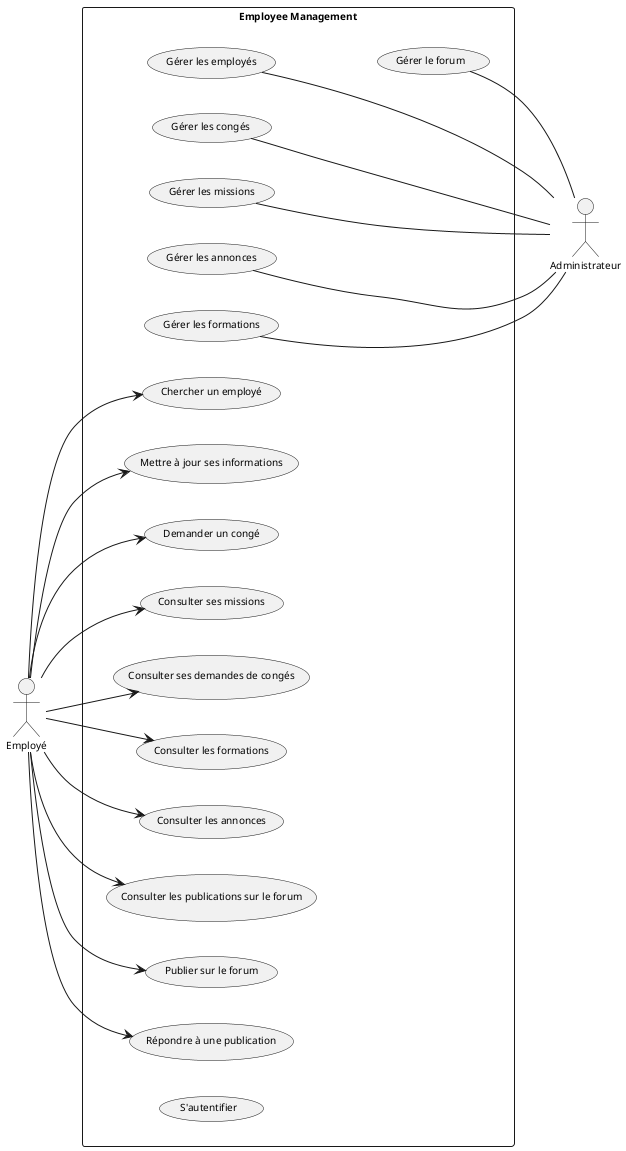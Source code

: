 @startuml usecaseDiagram
left to right direction
skinparam packageStyle rectangle
skinparam packageBorderThickness 1
skinparam defaultFontSize 10



actor Administrateur
actor Employé

rectangle  "Employee Management" {
    together {
        usecase "Gérer les employés" as GérerEmployés
        usecase "Gérer les congés" as GérerCongés
        usecase "Gérer les missions" as GérerMissions
        usecase "Gérer les annonces" as GérerAnnonces
        usecase "Gérer les formations" as GérerFormations
        usecase "Gérer le forum" as GérerForum
    }
    together {
        usecase "Chercher un employé" as ChercherEmployé
        usecase "Mettre à jour ses informations" as MettreÀJourInformations
        usecase "Demander un congé" as DemanderCongé
        usecase "Consulter ses missions" as ConsulterMissions
        usecase "Consulter ses demandes de congés" as ConsulterDemandesCongés
        usecase "Consulter les formations" as ConsulterFormations
        usecase "Consulter les annonces" as ConsulterAnnonces
        usecase "Consulter les publications sur le forum" as ConsulterPublicationsForum
        usecase "Publier sur le forum" as PublierForum
        usecase "Répondre à une publication" as RépondrePublication
          usecase "S'autentifier" as login
    }
    GérerEmployés -[hidden]- GérerForum
  
}



Employé --> ChercherEmployé
Employé --> MettreÀJourInformations
Employé --> DemanderCongé
Employé --> ConsulterMissions
Employé --> ConsulterDemandesCongés
Employé --> ConsulterFormations
Employé --> ConsulterAnnonces
Employé --> ConsulterPublicationsForum
Employé --> PublierForum
Employé --> RépondrePublication


GérerEmployés -- Administrateur
GérerCongés -- Administrateur
GérerMissions -- Administrateur
GérerAnnonces -- Administrateur
GérerFormations -- Administrateur
GérerForum -- Administrateur






@enduml